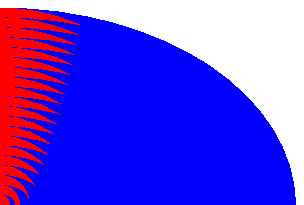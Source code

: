 % ultraeye.mp
% L. Nobre G.
% 2007

prologues := 1; 
beginfig(1);
  LaTeX_unitlength := 14.22636pt; % from the emp LaTeX package
  w := 15*LaTeX_unitlength;
  h := 10*LaTeX_unitlength;
  for i=h step -h/20 until h/20:
    fill fullcircle scaled i xscaled (w/h) withcolor blue;
    fill fullcircle scaled i withcolor red;
  endfor;
endfig;
end.
endinput;

